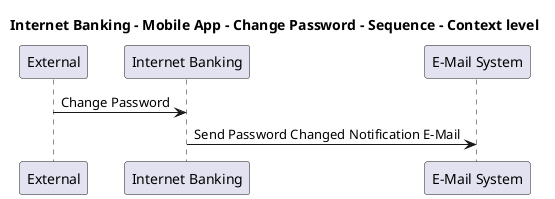 @startuml

title Internet Banking - Mobile App - Change Password - Sequence - Context level

participant "External" as C4InterFlow.SoftwareSystems.ExternalSystem
participant "Internet Banking" as BigBankPlc.SoftwareSystems.InternetBanking
participant "E-Mail System" as BigBankPlc.SoftwareSystems.EMailSystem

C4InterFlow.SoftwareSystems.ExternalSystem -> BigBankPlc.SoftwareSystems.InternetBanking : Change Password
BigBankPlc.SoftwareSystems.InternetBanking -> BigBankPlc.SoftwareSystems.EMailSystem : Send Password Changed Notification E-Mail


@enduml

